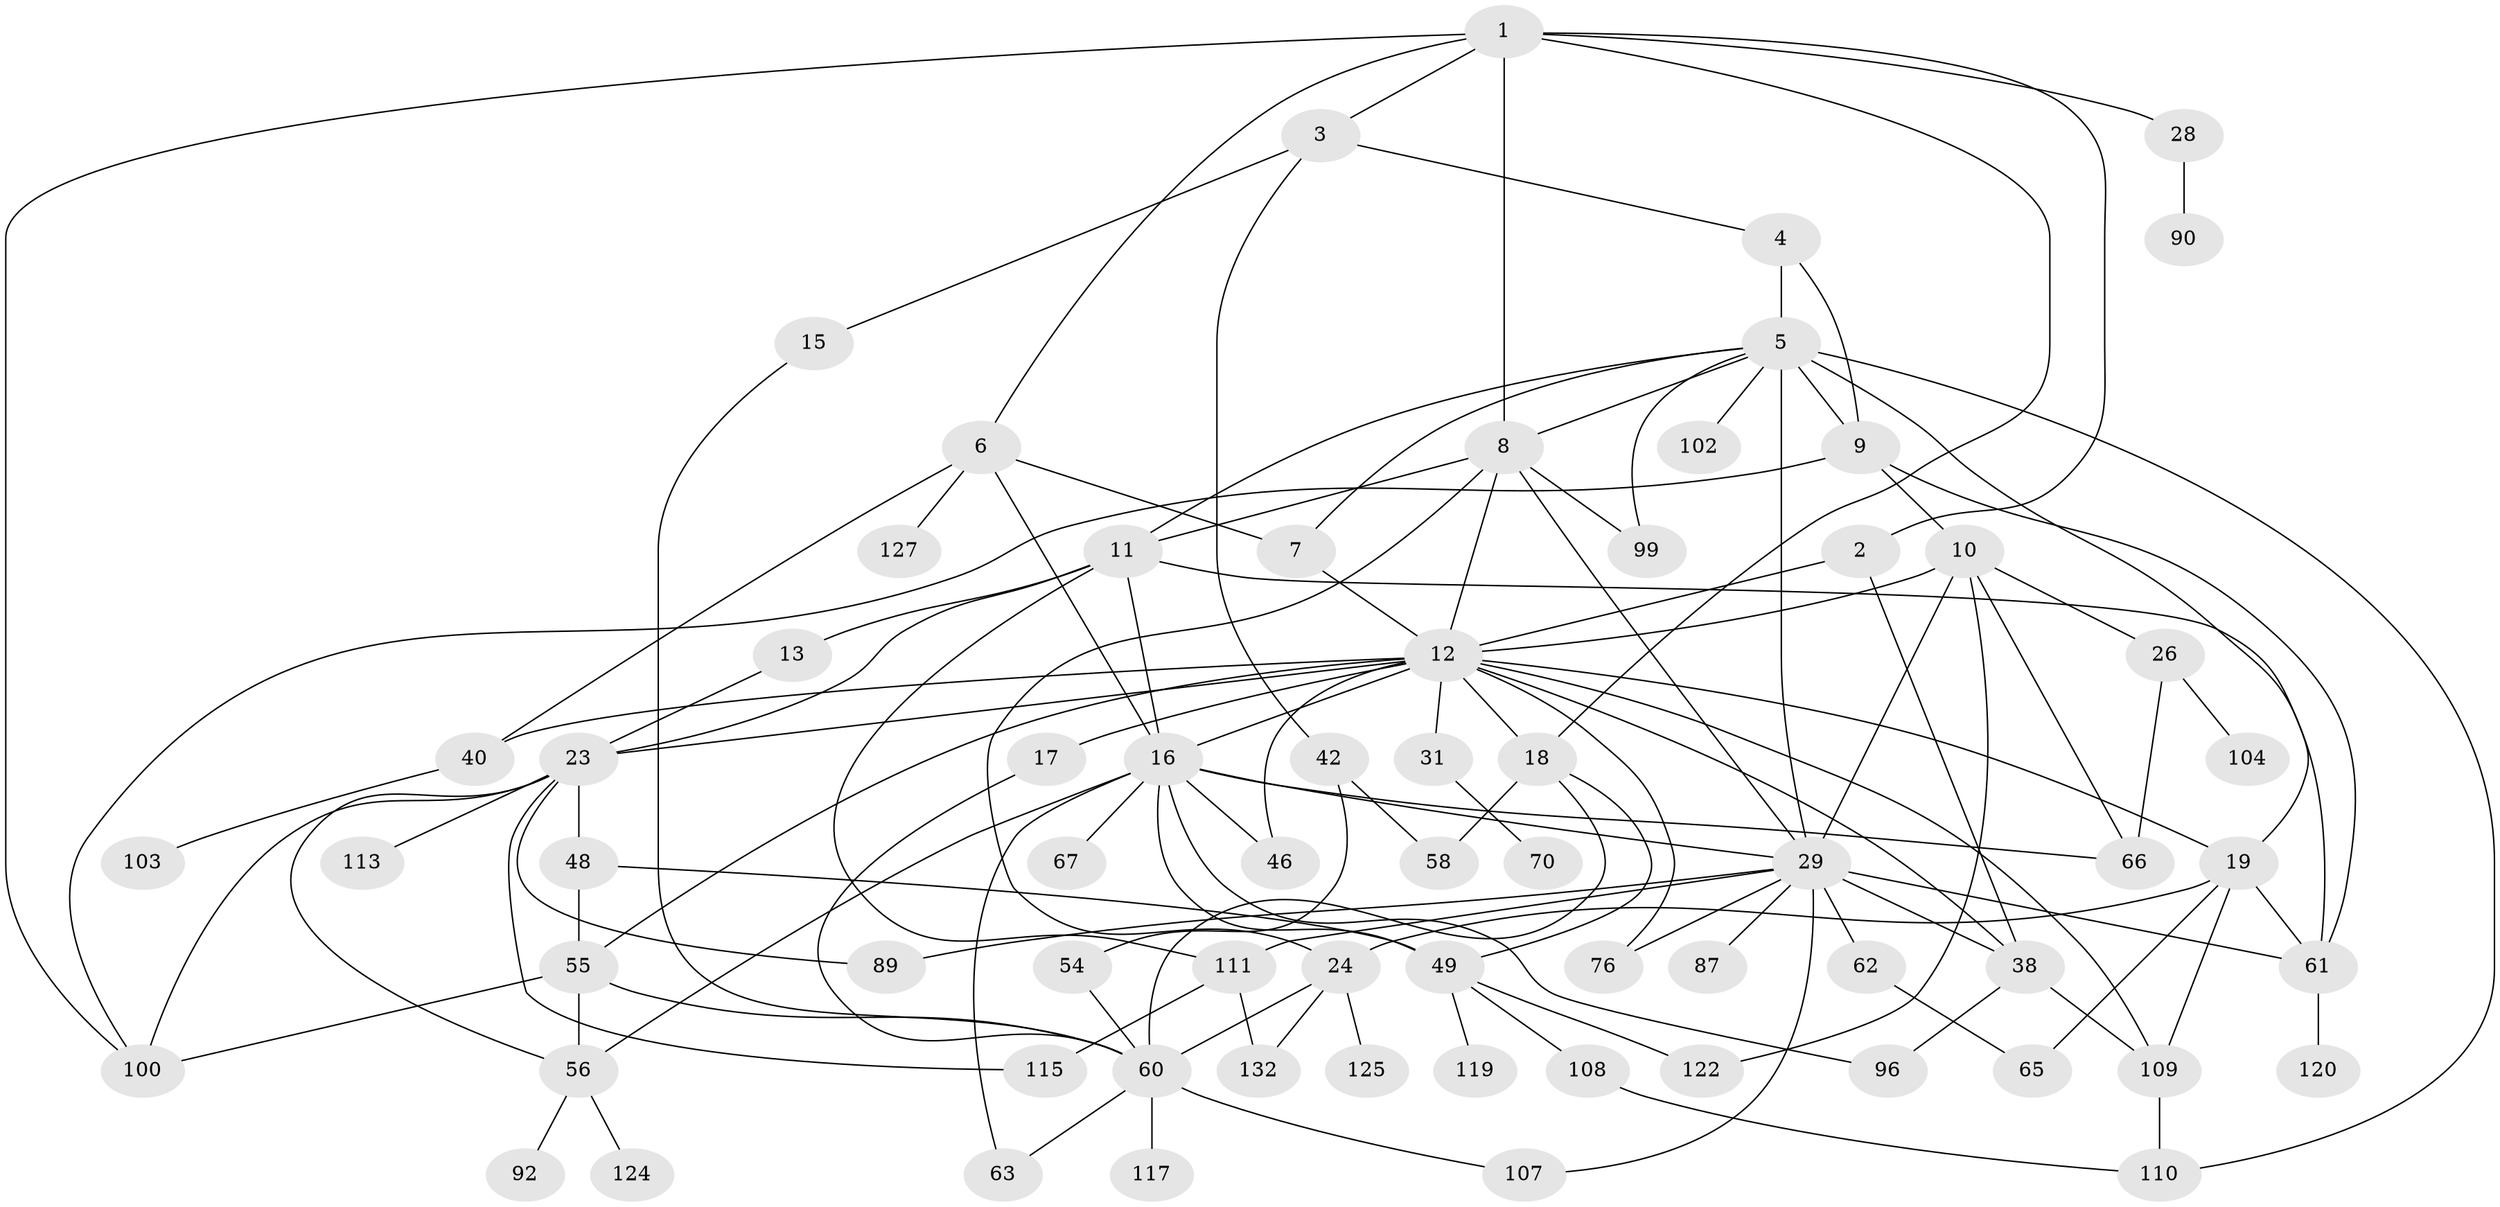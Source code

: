 // original degree distribution, {7: 0.014705882352941176, 3: 0.22058823529411764, 4: 0.11764705882352941, 5: 0.0661764705882353, 6: 0.058823529411764705, 8: 0.022058823529411766, 2: 0.33088235294117646, 1: 0.16911764705882354}
// Generated by graph-tools (version 1.1) at 2025/13/03/09/25 04:13:32]
// undirected, 68 vertices, 122 edges
graph export_dot {
graph [start="1"]
  node [color=gray90,style=filled];
  1;
  2;
  3;
  4;
  5 [super="+30+35+37"];
  6 [super="+21"];
  7;
  8 [super="+69"];
  9;
  10;
  11 [super="+20"];
  12 [super="+81+88+14+98+57"];
  13;
  15;
  16 [super="+94+22+77+43"];
  17 [super="+47+34"];
  18;
  19 [super="+36+83"];
  23 [super="+44+32"];
  24 [super="+53"];
  26 [super="+105+50"];
  28;
  29 [super="+41+33"];
  31;
  38 [super="+51"];
  40;
  42 [super="+45"];
  46;
  48 [super="+95"];
  49 [super="+74"];
  54;
  55;
  56 [super="+78+118"];
  58 [super="+75"];
  60 [super="+128+64"];
  61 [super="+72+91"];
  62;
  63 [super="+68"];
  65;
  66 [super="+135"];
  67;
  70;
  76;
  87;
  89;
  90;
  92;
  96 [super="+114"];
  99;
  100 [super="+106"];
  102;
  103;
  104;
  107;
  108;
  109 [super="+112"];
  110 [super="+116"];
  111 [super="+129"];
  113;
  115;
  117;
  119;
  120;
  122;
  124;
  125;
  127 [super="+134"];
  132;
  1 -- 2;
  1 -- 3;
  1 -- 6;
  1 -- 8;
  1 -- 18;
  1 -- 28;
  1 -- 100;
  2 -- 12;
  2 -- 38;
  3 -- 4;
  3 -- 15;
  3 -- 42;
  4 -- 5;
  4 -- 9;
  5 -- 110;
  5 -- 19;
  5 -- 102;
  5 -- 7;
  5 -- 9;
  5 -- 29 [weight=3];
  5 -- 11;
  5 -- 8;
  5 -- 99;
  6 -- 7;
  6 -- 40;
  6 -- 127;
  6 -- 16;
  7 -- 12;
  8 -- 11;
  8 -- 24;
  8 -- 99;
  8 -- 12;
  8 -- 29;
  9 -- 10;
  9 -- 100;
  9 -- 61;
  10 -- 26;
  10 -- 29;
  10 -- 122;
  10 -- 12;
  10 -- 66;
  11 -- 13;
  11 -- 16;
  11 -- 61;
  11 -- 23 [weight=2];
  11 -- 111;
  12 -- 19;
  12 -- 55;
  12 -- 76;
  12 -- 38 [weight=2];
  12 -- 46;
  12 -- 16 [weight=2];
  12 -- 17;
  12 -- 31;
  12 -- 109;
  12 -- 18;
  12 -- 40;
  12 -- 23;
  13 -- 23;
  15 -- 60;
  16 -- 96;
  16 -- 66;
  16 -- 67;
  16 -- 46;
  16 -- 56;
  16 -- 63;
  16 -- 29;
  16 -- 49;
  17 -- 60;
  18 -- 49;
  18 -- 60;
  18 -- 58;
  19 -- 24 [weight=2];
  19 -- 109;
  19 -- 65;
  19 -- 61;
  23 -- 48;
  23 -- 100;
  23 -- 113;
  23 -- 115;
  23 -- 56;
  23 -- 89;
  24 -- 132;
  24 -- 60;
  24 -- 125;
  26 -- 66;
  26 -- 104;
  28 -- 90;
  29 -- 111;
  29 -- 87;
  29 -- 38;
  29 -- 107;
  29 -- 76;
  29 -- 61;
  29 -- 89;
  29 -- 62;
  31 -- 70;
  38 -- 96;
  38 -- 109;
  40 -- 103;
  42 -- 58;
  42 -- 54;
  48 -- 55;
  48 -- 49;
  49 -- 119;
  49 -- 122;
  49 -- 108;
  54 -- 60;
  55 -- 56;
  55 -- 100;
  55 -- 60;
  56 -- 92;
  56 -- 124;
  60 -- 117;
  60 -- 107;
  60 -- 63;
  61 -- 120;
  62 -- 65;
  108 -- 110;
  109 -- 110;
  111 -- 115;
  111 -- 132;
}
